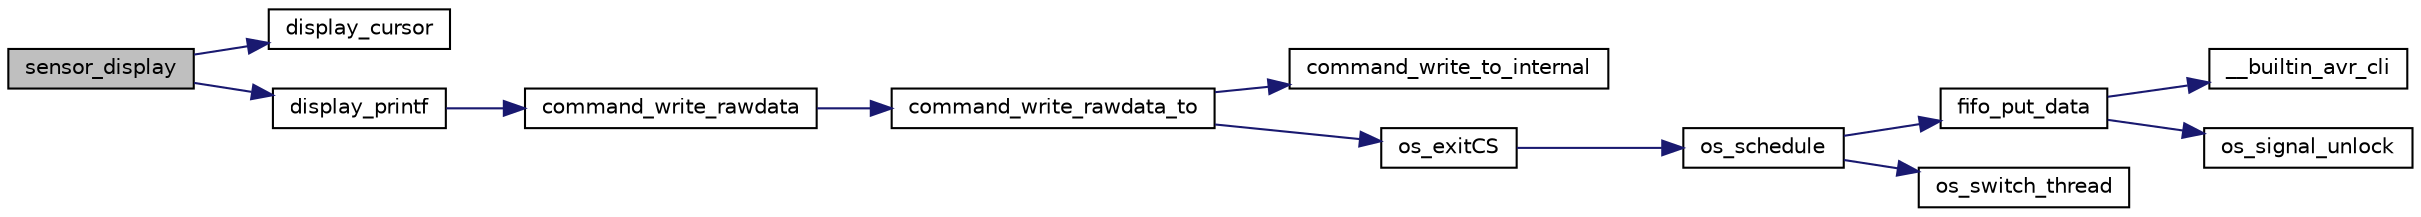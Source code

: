 digraph G
{
  edge [fontname="Helvetica",fontsize="10",labelfontname="Helvetica",labelfontsize="10"];
  node [fontname="Helvetica",fontsize="10",shape=record];
  rankdir="LR";
  Node1 [label="sensor_display",height=0.2,width=0.4,color="black", fillcolor="grey75", style="filled" fontcolor="black"];
  Node1 -> Node2 [color="midnightblue",fontsize="10",style="solid",fontname="Helvetica"];
  Node2 [label="display_cursor",height=0.2,width=0.4,color="black", fillcolor="white", style="filled",URL="$display_8h.html#ad5109335e4419b07f4d9f73db290f2eb"];
  Node1 -> Node3 [color="midnightblue",fontsize="10",style="solid",fontname="Helvetica"];
  Node3 [label="display_printf",height=0.2,width=0.4,color="black", fillcolor="white", style="filled",URL="$display_8h.html#a3b34665813cc31ce81d141e4f67162d2"];
  Node3 -> Node4 [color="midnightblue",fontsize="10",style="solid",fontname="Helvetica"];
  Node4 [label="command_write_rawdata",height=0.2,width=0.4,color="black", fillcolor="white", style="filled",URL="$command_8c.html#a1497433f9f7384b363203b7bfd3bfe28"];
  Node4 -> Node5 [color="midnightblue",fontsize="10",style="solid",fontname="Helvetica"];
  Node5 [label="command_write_rawdata_to",height=0.2,width=0.4,color="black", fillcolor="white", style="filled",URL="$command_8c.html#ad1ce17d9fe0aaf21a33d52de4e10af0f"];
  Node5 -> Node6 [color="midnightblue",fontsize="10",style="solid",fontname="Helvetica"];
  Node6 [label="command_write_to_internal",height=0.2,width=0.4,color="black", fillcolor="white", style="filled",URL="$command_8c.html#a428cf92e37fc9bbc0ffc48912c3022ac"];
  Node5 -> Node7 [color="midnightblue",fontsize="10",style="solid",fontname="Helvetica"];
  Node7 [label="os_exitCS",height=0.2,width=0.4,color="black", fillcolor="white", style="filled",URL="$os__thread_8h.html#a146cd9b383b02d8e5424e2de5bfdf7e1"];
  Node7 -> Node8 [color="midnightblue",fontsize="10",style="solid",fontname="Helvetica"];
  Node8 [label="os_schedule",height=0.2,width=0.4,color="black", fillcolor="white", style="filled",URL="$os__scheduler_8h.html#aaf0ea29568109bcdfb1d527f223accad"];
  Node8 -> Node9 [color="midnightblue",fontsize="10",style="solid",fontname="Helvetica"];
  Node9 [label="fifo_put_data",height=0.2,width=0.4,color="black", fillcolor="white", style="filled",URL="$fifo_8c.html#a7b3f9ad457273c9717bff49113c84250"];
  Node9 -> Node10 [color="midnightblue",fontsize="10",style="solid",fontname="Helvetica"];
  Node10 [label="__builtin_avr_cli",height=0.2,width=0.4,color="black", fillcolor="white", style="filled",URL="$builtins_8h.html#a41590bd57be6a89c1b9bcafe523207f2",tooltip="Disables all interrupts by clearing the global interrupt mask."];
  Node9 -> Node11 [color="midnightblue",fontsize="10",style="solid",fontname="Helvetica"];
  Node11 [label="os_signal_unlock",height=0.2,width=0.4,color="black", fillcolor="white", style="filled",URL="$os__thread__pc_8c.html#aa0b166109be9754de9b8b863b8d197c7"];
  Node8 -> Node12 [color="midnightblue",fontsize="10",style="solid",fontname="Helvetica"];
  Node12 [label="os_switch_thread",height=0.2,width=0.4,color="black", fillcolor="white", style="filled",URL="$os__thread_8h.html#afa82438e9832609bc5ffbddad166e1b7"];
}
